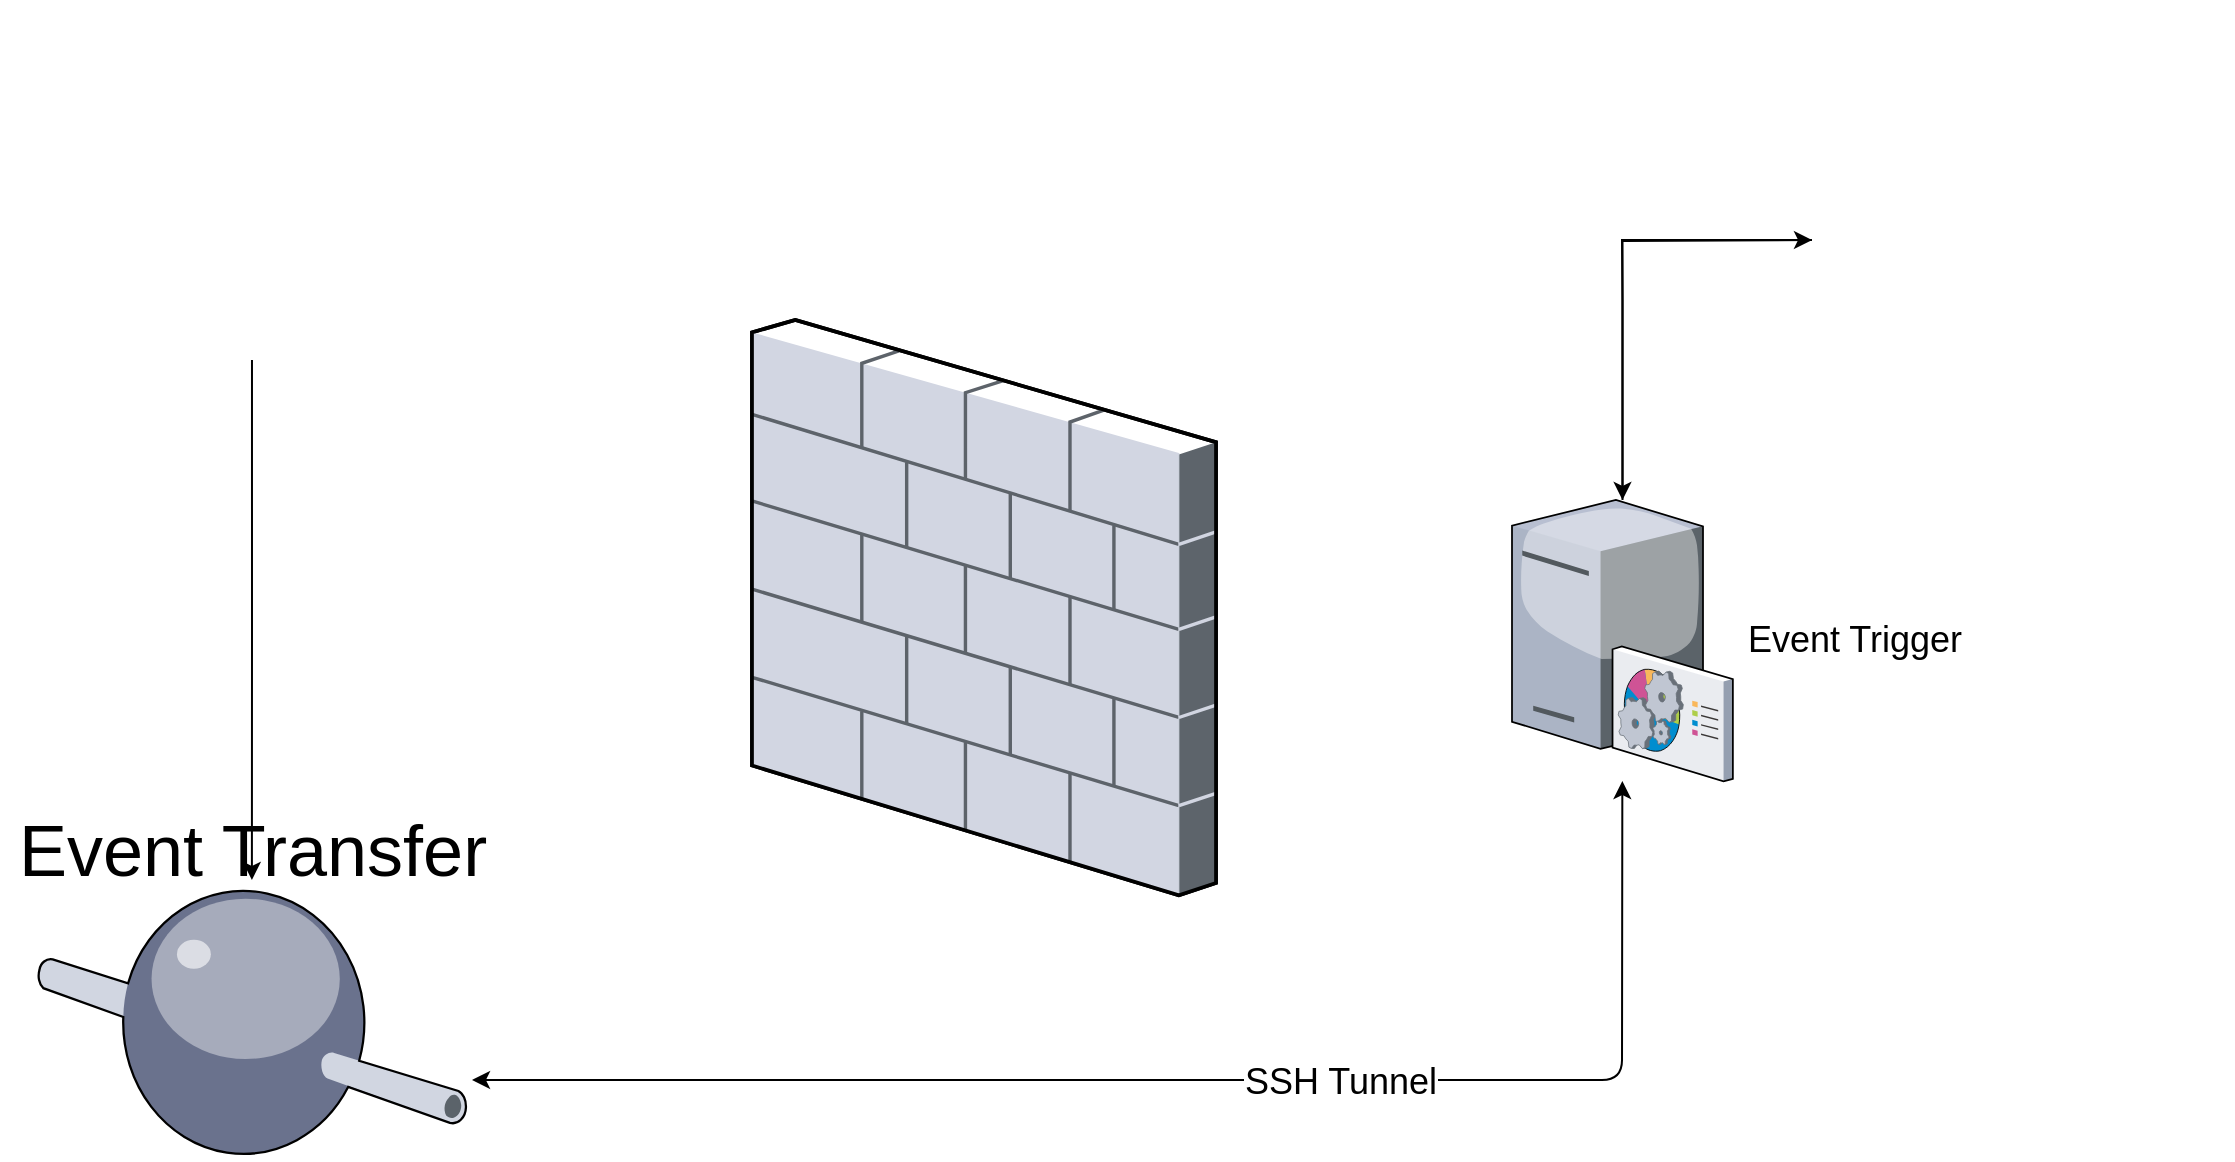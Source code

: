 <mxfile version="14.7.10" type="github">
  <diagram name="Page-1" id="822b0af5-4adb-64df-f703-e8dfc1f81529">
    <mxGraphModel dx="1422" dy="706" grid="1" gridSize="10" guides="1" tooltips="1" connect="1" arrows="1" fold="1" page="1" pageScale="1" pageWidth="1100" pageHeight="850" background="none" math="0" shadow="0">
      <root>
        <mxCell id="0" />
        <mxCell id="1" parent="0" />
        <mxCell id="rB4GjY9OZMeqlptCQBSE-6" style="edgeStyle=orthogonalEdgeStyle;rounded=0;orthogonalLoop=1;jettySize=auto;html=1;exitX=0.5;exitY=1;exitDx=0;exitDy=0;" parent="1" source="rB4GjY9OZMeqlptCQBSE-1" target="rB4GjY9OZMeqlptCQBSE-2" edge="1">
          <mxGeometry relative="1" as="geometry" />
        </mxCell>
        <mxCell id="rB4GjY9OZMeqlptCQBSE-1" value="" style="shape=image;verticalLabelPosition=bottom;labelBackgroundColor=#ffffff;verticalAlign=top;aspect=fixed;imageAspect=0;image=https://dss1.bdstatic.com/70cFvXSh_Q1YnxGkpoWK1HF6hhy/it/u=1417525072,3293701327&amp;fm=26&amp;gp=0.jpg;" parent="1" vertex="1">
          <mxGeometry x="139.99" y="190" width="180" height="180" as="geometry" />
        </mxCell>
        <mxCell id="rB4GjY9OZMeqlptCQBSE-2" value="" style="verticalLabelPosition=bottom;aspect=fixed;html=1;verticalAlign=top;strokeColor=none;align=center;outlineConnect=0;shape=mxgraph.citrix.middleware;fontFamily=Helvetica;fontSize=12;fontColor=#000000;fillColor=#ffffff;" parent="1" vertex="1">
          <mxGeometry x="122.74" y="630" width="214.51" height="140" as="geometry" />
        </mxCell>
        <mxCell id="rB4GjY9OZMeqlptCQBSE-10" value="" style="edgeStyle=orthogonalEdgeStyle;rounded=0;orthogonalLoop=1;jettySize=auto;html=1;" parent="1" source="rB4GjY9OZMeqlptCQBSE-3" edge="1">
          <mxGeometry relative="1" as="geometry">
            <mxPoint x="1010" y="310" as="targetPoint" />
            <Array as="points">
              <mxPoint x="915" y="340" />
              <mxPoint x="915" y="340" />
            </Array>
          </mxGeometry>
        </mxCell>
        <mxCell id="rB4GjY9OZMeqlptCQBSE-3" value="" style="verticalLabelPosition=bottom;aspect=fixed;html=1;verticalAlign=top;strokeColor=none;align=center;outlineConnect=0;shape=mxgraph.citrix.command_center;" parent="1" vertex="1">
          <mxGeometry x="860" y="440" width="110.5" height="140.5" as="geometry" />
        </mxCell>
        <mxCell id="rB4GjY9OZMeqlptCQBSE-4" value="" style="verticalLabelPosition=bottom;aspect=fixed;html=1;verticalAlign=top;strokeColor=none;align=center;outlineConnect=0;shape=mxgraph.citrix.firewall;" parent="1" vertex="1">
          <mxGeometry x="480" y="350" width="232" height="287.68" as="geometry" />
        </mxCell>
        <mxCell id="rB4GjY9OZMeqlptCQBSE-11" value="" style="edgeStyle=orthogonalEdgeStyle;rounded=0;orthogonalLoop=1;jettySize=auto;html=1;" parent="1" target="rB4GjY9OZMeqlptCQBSE-3" edge="1">
          <mxGeometry relative="1" as="geometry">
            <mxPoint x="1010" y="310" as="sourcePoint" />
          </mxGeometry>
        </mxCell>
        <mxCell id="rB4GjY9OZMeqlptCQBSE-12" value="&lt;font style=&quot;font-size: 36px&quot;&gt;Event Transfer&lt;/font&gt;" style="text;html=1;align=center;verticalAlign=middle;resizable=0;points=[];autosize=1;strokeColor=none;" parent="1" vertex="1">
          <mxGeometry x="104.99" y="600" width="250" height="30" as="geometry" />
        </mxCell>
        <mxCell id="rB4GjY9OZMeqlptCQBSE-13" value="" style="shape=image;verticalLabelPosition=bottom;labelBackgroundColor=#ffffff;verticalAlign=top;aspect=fixed;imageAspect=0;image=https://dss1.bdstatic.com/70cFvXSh_Q1YnxGkpoWK1HF6hhy/it/u=2815246716,2288008289&amp;fm=26&amp;gp=0.jpg;sketch=1;" parent="1" vertex="1">
          <mxGeometry x="1010" y="250" width="210" height="127.68" as="geometry" />
        </mxCell>
        <mxCell id="5fgRzSQi08Dii92RhRKC-1" value="" style="endArrow=classic;startArrow=classic;html=1;" edge="1" parent="1" target="rB4GjY9OZMeqlptCQBSE-3">
          <mxGeometry width="50" height="50" relative="1" as="geometry">
            <mxPoint x="340" y="730" as="sourcePoint" />
            <mxPoint x="750" y="540" as="targetPoint" />
            <Array as="points">
              <mxPoint x="915" y="730" />
            </Array>
          </mxGeometry>
        </mxCell>
        <mxCell id="5fgRzSQi08Dii92RhRKC-3" value="&lt;font style=&quot;font-size: 18px&quot;&gt;SSH Tunnel&lt;/font&gt;" style="edgeLabel;html=1;align=center;verticalAlign=middle;resizable=0;points=[];" vertex="1" connectable="0" parent="5fgRzSQi08Dii92RhRKC-1">
          <mxGeometry x="0.198" y="-1" relative="1" as="geometry">
            <mxPoint as="offset" />
          </mxGeometry>
        </mxCell>
        <mxCell id="5fgRzSQi08Dii92RhRKC-4" value="&lt;font style=&quot;font-size: 18px&quot;&gt;Event Trigger&lt;/font&gt;" style="text;html=1;align=center;verticalAlign=middle;resizable=0;points=[];autosize=1;strokeColor=none;" vertex="1" parent="1">
          <mxGeometry x="970.5" y="500.25" width="120" height="20" as="geometry" />
        </mxCell>
      </root>
    </mxGraphModel>
  </diagram>
</mxfile>
